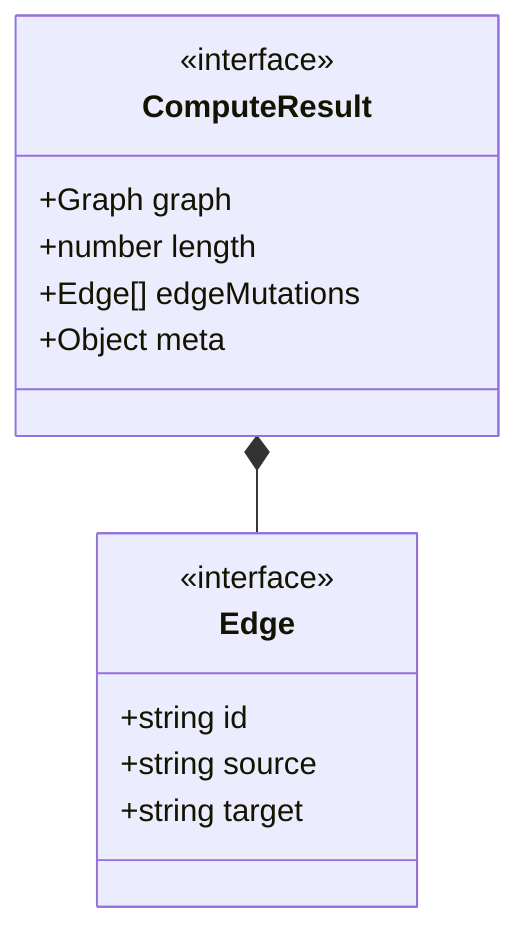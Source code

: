 classDiagram
    class ComputeResult{
      +Graph graph
      +number length
      +Edge[] edgeMutations
      +Object meta
    }
    ComputeResult *-- Edge
    <<interface>> ComputeResult
    class Edge{
        +string id
        +string source
        +string target
    }
    <<interface>> Edge